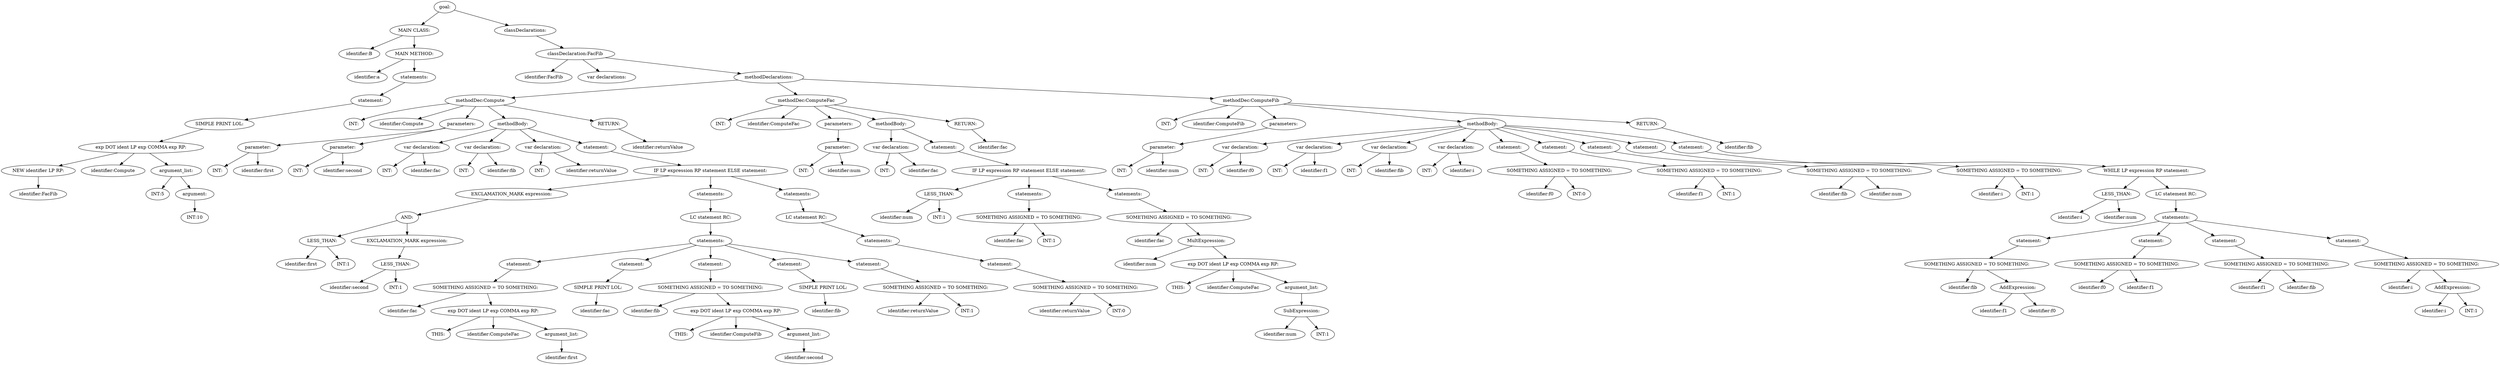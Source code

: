 digraph {
n0 [label="goal:"];
n1 [label="MAIN CLASS:"];
n2 [label="identifier:B"];
n1 -> n2
n3 [label="MAIN METHOD:"];
n4 [label="identifier:a"];
n3 -> n4
n5 [label="statements:"];
n6 [label="statement:"];
n7 [label="SIMPLE PRINT LOL:"];
n8 [label="exp DOT ident LP exp COMMA exp RP:"];
n9 [label="NEW identifier LP RP:"];
n10 [label="identifier:FacFib"];
n9 -> n10
n8 -> n9
n11 [label="identifier:Compute"];
n8 -> n11
n12 [label="argument_list:"];
n13 [label="INT:5"];
n12 -> n13
n14 [label="argument:"];
n15 [label="INT:10"];
n14 -> n15
n12 -> n14
n8 -> n12
n7 -> n8
n6 -> n7
n5 -> n6
n3 -> n5
n1 -> n3
n0 -> n1
n16 [label="classDeclarations:"];
n17 [label="classDeclaration:FacFib"];
n18 [label="identifier:FacFib"];
n17 -> n18
n19 [label="var declarations:"];
n17 -> n19
n20 [label="methodDeclarations:"];
n21 [label="methodDec:Compute"];
n22 [label="INT:"];
n21 -> n22
n23 [label="identifier:Compute"];
n21 -> n23
n24 [label="parameters:"];
n25 [label="parameter:"];
n26 [label="INT:"];
n25 -> n26
n27 [label="identifier:first"];
n25 -> n27
n24 -> n25
n28 [label="parameter:"];
n29 [label="INT:"];
n28 -> n29
n30 [label="identifier:second"];
n28 -> n30
n24 -> n28
n21 -> n24
n31 [label="methodBody:"];
n32 [label="var declaration:"];
n33 [label="INT:"];
n32 -> n33
n34 [label="identifier:fac"];
n32 -> n34
n31 -> n32
n35 [label="var declaration:"];
n36 [label="INT:"];
n35 -> n36
n37 [label="identifier:fib"];
n35 -> n37
n31 -> n35
n38 [label="var declaration:"];
n39 [label="INT:"];
n38 -> n39
n40 [label="identifier:returnValue"];
n38 -> n40
n31 -> n38
n41 [label="statement:"];
n42 [label="IF LP expression RP statement ELSE statement:"];
n43 [label="EXCLAMATION_MARK expression:"];
n44 [label="AND:"];
n45 [label="LESS_THAN:"];
n46 [label="identifier:first"];
n45 -> n46
n47 [label="INT:1"];
n45 -> n47
n44 -> n45
n48 [label="EXCLAMATION_MARK expression:"];
n49 [label="LESS_THAN:"];
n50 [label="identifier:second"];
n49 -> n50
n51 [label="INT:1"];
n49 -> n51
n48 -> n49
n44 -> n48
n43 -> n44
n42 -> n43
n52 [label="statements:"];
n53 [label="LC statement RC:"];
n54 [label="statements:"];
n55 [label="statement:"];
n56 [label="SOMETHING ASSIGNED = TO SOMETHING:"];
n57 [label="identifier:fac"];
n56 -> n57
n58 [label="exp DOT ident LP exp COMMA exp RP:"];
n59 [label="THIS:"];
n58 -> n59
n60 [label="identifier:ComputeFac"];
n58 -> n60
n61 [label="argument_list:"];
n62 [label="identifier:first"];
n61 -> n62
n58 -> n61
n56 -> n58
n55 -> n56
n54 -> n55
n63 [label="statement:"];
n64 [label="SIMPLE PRINT LOL:"];
n65 [label="identifier:fac"];
n64 -> n65
n63 -> n64
n54 -> n63
n66 [label="statement:"];
n67 [label="SOMETHING ASSIGNED = TO SOMETHING:"];
n68 [label="identifier:fib"];
n67 -> n68
n69 [label="exp DOT ident LP exp COMMA exp RP:"];
n70 [label="THIS:"];
n69 -> n70
n71 [label="identifier:ComputeFib"];
n69 -> n71
n72 [label="argument_list:"];
n73 [label="identifier:second"];
n72 -> n73
n69 -> n72
n67 -> n69
n66 -> n67
n54 -> n66
n74 [label="statement:"];
n75 [label="SIMPLE PRINT LOL:"];
n76 [label="identifier:fib"];
n75 -> n76
n74 -> n75
n54 -> n74
n77 [label="statement:"];
n78 [label="SOMETHING ASSIGNED = TO SOMETHING:"];
n79 [label="identifier:returnValue"];
n78 -> n79
n80 [label="INT:1"];
n78 -> n80
n77 -> n78
n54 -> n77
n53 -> n54
n52 -> n53
n42 -> n52
n81 [label="statements:"];
n82 [label="LC statement RC:"];
n83 [label="statements:"];
n84 [label="statement:"];
n85 [label="SOMETHING ASSIGNED = TO SOMETHING:"];
n86 [label="identifier:returnValue"];
n85 -> n86
n87 [label="INT:0"];
n85 -> n87
n84 -> n85
n83 -> n84
n82 -> n83
n81 -> n82
n42 -> n81
n41 -> n42
n31 -> n41
n21 -> n31
n88 [label="RETURN:"];
n89 [label="identifier:returnValue"];
n88 -> n89
n21 -> n88
n20 -> n21
n90 [label="methodDec:ComputeFac"];
n91 [label="INT:"];
n90 -> n91
n92 [label="identifier:ComputeFac"];
n90 -> n92
n93 [label="parameters:"];
n94 [label="parameter:"];
n95 [label="INT:"];
n94 -> n95
n96 [label="identifier:num"];
n94 -> n96
n93 -> n94
n90 -> n93
n97 [label="methodBody:"];
n98 [label="var declaration:"];
n99 [label="INT:"];
n98 -> n99
n100 [label="identifier:fac"];
n98 -> n100
n97 -> n98
n101 [label="statement:"];
n102 [label="IF LP expression RP statement ELSE statement:"];
n103 [label="LESS_THAN:"];
n104 [label="identifier:num"];
n103 -> n104
n105 [label="INT:1"];
n103 -> n105
n102 -> n103
n106 [label="statements:"];
n107 [label="SOMETHING ASSIGNED = TO SOMETHING:"];
n108 [label="identifier:fac"];
n107 -> n108
n109 [label="INT:1"];
n107 -> n109
n106 -> n107
n102 -> n106
n110 [label="statements:"];
n111 [label="SOMETHING ASSIGNED = TO SOMETHING:"];
n112 [label="identifier:fac"];
n111 -> n112
n113 [label="MultExpression:"];
n114 [label="identifier:num"];
n113 -> n114
n115 [label="exp DOT ident LP exp COMMA exp RP:"];
n116 [label="THIS:"];
n115 -> n116
n117 [label="identifier:ComputeFac"];
n115 -> n117
n118 [label="argument_list:"];
n119 [label="SubExpression:"];
n120 [label="identifier:num"];
n119 -> n120
n121 [label="INT:1"];
n119 -> n121
n118 -> n119
n115 -> n118
n113 -> n115
n111 -> n113
n110 -> n111
n102 -> n110
n101 -> n102
n97 -> n101
n90 -> n97
n122 [label="RETURN:"];
n123 [label="identifier:fac"];
n122 -> n123
n90 -> n122
n20 -> n90
n124 [label="methodDec:ComputeFib"];
n125 [label="INT:"];
n124 -> n125
n126 [label="identifier:ComputeFib"];
n124 -> n126
n127 [label="parameters:"];
n128 [label="parameter:"];
n129 [label="INT:"];
n128 -> n129
n130 [label="identifier:num"];
n128 -> n130
n127 -> n128
n124 -> n127
n131 [label="methodBody:"];
n132 [label="var declaration:"];
n133 [label="INT:"];
n132 -> n133
n134 [label="identifier:f0"];
n132 -> n134
n131 -> n132
n135 [label="var declaration:"];
n136 [label="INT:"];
n135 -> n136
n137 [label="identifier:f1"];
n135 -> n137
n131 -> n135
n138 [label="var declaration:"];
n139 [label="INT:"];
n138 -> n139
n140 [label="identifier:fib"];
n138 -> n140
n131 -> n138
n141 [label="var declaration:"];
n142 [label="INT:"];
n141 -> n142
n143 [label="identifier:i"];
n141 -> n143
n131 -> n141
n144 [label="statement:"];
n145 [label="SOMETHING ASSIGNED = TO SOMETHING:"];
n146 [label="identifier:f0"];
n145 -> n146
n147 [label="INT:0"];
n145 -> n147
n144 -> n145
n131 -> n144
n148 [label="statement:"];
n149 [label="SOMETHING ASSIGNED = TO SOMETHING:"];
n150 [label="identifier:f1"];
n149 -> n150
n151 [label="INT:1"];
n149 -> n151
n148 -> n149
n131 -> n148
n152 [label="statement:"];
n153 [label="SOMETHING ASSIGNED = TO SOMETHING:"];
n154 [label="identifier:fib"];
n153 -> n154
n155 [label="identifier:num"];
n153 -> n155
n152 -> n153
n131 -> n152
n156 [label="statement:"];
n157 [label="SOMETHING ASSIGNED = TO SOMETHING:"];
n158 [label="identifier:i"];
n157 -> n158
n159 [label="INT:1"];
n157 -> n159
n156 -> n157
n131 -> n156
n160 [label="statement:"];
n161 [label="WHILE LP expression RP statement:"];
n162 [label="LESS_THAN:"];
n163 [label="identifier:i"];
n162 -> n163
n164 [label="identifier:num"];
n162 -> n164
n161 -> n162
n165 [label="LC statement RC:"];
n166 [label="statements:"];
n167 [label="statement:"];
n168 [label="SOMETHING ASSIGNED = TO SOMETHING:"];
n169 [label="identifier:fib"];
n168 -> n169
n170 [label="AddExpression:"];
n171 [label="identifier:f1"];
n170 -> n171
n172 [label="identifier:f0"];
n170 -> n172
n168 -> n170
n167 -> n168
n166 -> n167
n173 [label="statement:"];
n174 [label="SOMETHING ASSIGNED = TO SOMETHING:"];
n175 [label="identifier:f0"];
n174 -> n175
n176 [label="identifier:f1"];
n174 -> n176
n173 -> n174
n166 -> n173
n177 [label="statement:"];
n178 [label="SOMETHING ASSIGNED = TO SOMETHING:"];
n179 [label="identifier:f1"];
n178 -> n179
n180 [label="identifier:fib"];
n178 -> n180
n177 -> n178
n166 -> n177
n181 [label="statement:"];
n182 [label="SOMETHING ASSIGNED = TO SOMETHING:"];
n183 [label="identifier:i"];
n182 -> n183
n184 [label="AddExpression:"];
n185 [label="identifier:i"];
n184 -> n185
n186 [label="INT:1"];
n184 -> n186
n182 -> n184
n181 -> n182
n166 -> n181
n165 -> n166
n161 -> n165
n160 -> n161
n131 -> n160
n124 -> n131
n187 [label="RETURN:"];
n188 [label="identifier:fib"];
n187 -> n188
n124 -> n187
n20 -> n124
n17 -> n20
n16 -> n17
n0 -> n16
}
